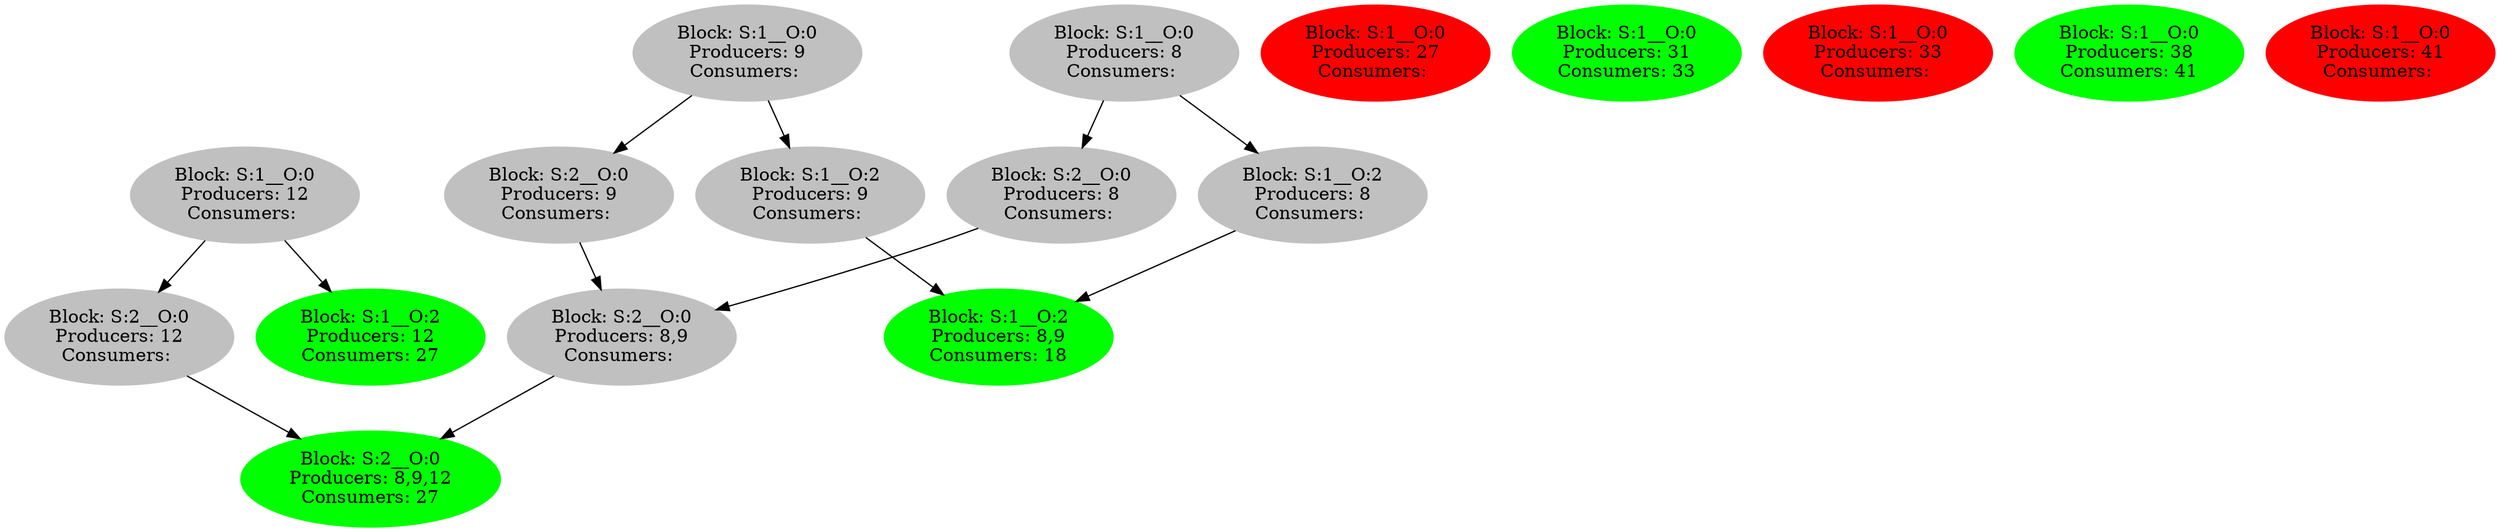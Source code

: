 strict digraph  {
0 [color=grey, label="Block: S:1__O:0
Producers: 8
Consumers: ", style=filled];
1 [color=grey, label="Block: S:2__O:0
Producers: 8
Consumers: ", style=filled];
2 [color=grey, label="Block: S:2__O:0
Producers: 8,9
Consumers: ", style=filled];
3 [color=green, label="Block: S:2__O:0
Producers: 8,9,12
Consumers: 27", style=filled];
4 [color=grey, label="Block: S:1__O:2
Producers: 8
Consumers: ", style=filled];
5 [color=green, label="Block: S:1__O:2
Producers: 8,9
Consumers: 18", style=filled];
6 [color=grey, label="Block: S:1__O:0
Producers: 9
Consumers: ", style=filled];
7 [color=grey, label="Block: S:2__O:0
Producers: 9
Consumers: ", style=filled];
8 [color=grey, label="Block: S:1__O:2
Producers: 9
Consumers: ", style=filled];
9 [color=grey, label="Block: S:1__O:0
Producers: 12
Consumers: ", style=filled];
10 [color=grey, label="Block: S:2__O:0
Producers: 12
Consumers: ", style=filled];
11 [color=green, label="Block: S:1__O:2
Producers: 12
Consumers: 27", style=filled];
12 [color=red, label="Block: S:1__O:0
Producers: 27
Consumers: ", style=filled];
13 [color=green, label="Block: S:1__O:0
Producers: 31
Consumers: 33", style=filled];
14 [color=red, label="Block: S:1__O:0
Producers: 33
Consumers: ", style=filled];
15 [color=green, label="Block: S:1__O:0
Producers: 38
Consumers: 41", style=filled];
16 [color=red, label="Block: S:1__O:0
Producers: 41
Consumers: ", style=filled];
0 -> 1;
0 -> 4;
1 -> 2;
2 -> 3;
4 -> 5;
6 -> 7;
6 -> 8;
7 -> 2;
8 -> 5;
9 -> 10;
9 -> 11;
10 -> 3;
}
